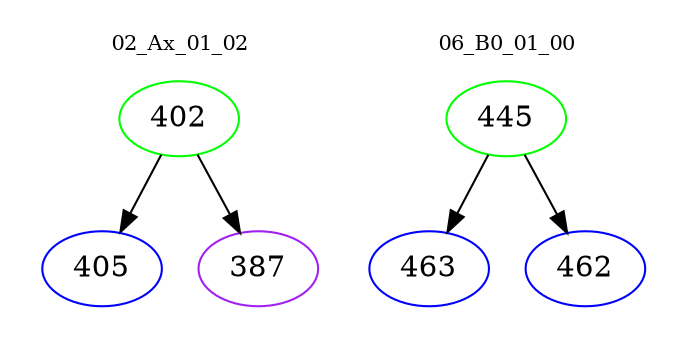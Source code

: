 digraph{
subgraph cluster_0 {
color = white
label = "02_Ax_01_02";
fontsize=10;
T0_402 [label="402", color="green"]
T0_402 -> T0_405 [color="black"]
T0_405 [label="405", color="blue"]
T0_402 -> T0_387 [color="black"]
T0_387 [label="387", color="purple"]
}
subgraph cluster_1 {
color = white
label = "06_B0_01_00";
fontsize=10;
T1_445 [label="445", color="green"]
T1_445 -> T1_463 [color="black"]
T1_463 [label="463", color="blue"]
T1_445 -> T1_462 [color="black"]
T1_462 [label="462", color="blue"]
}
}
